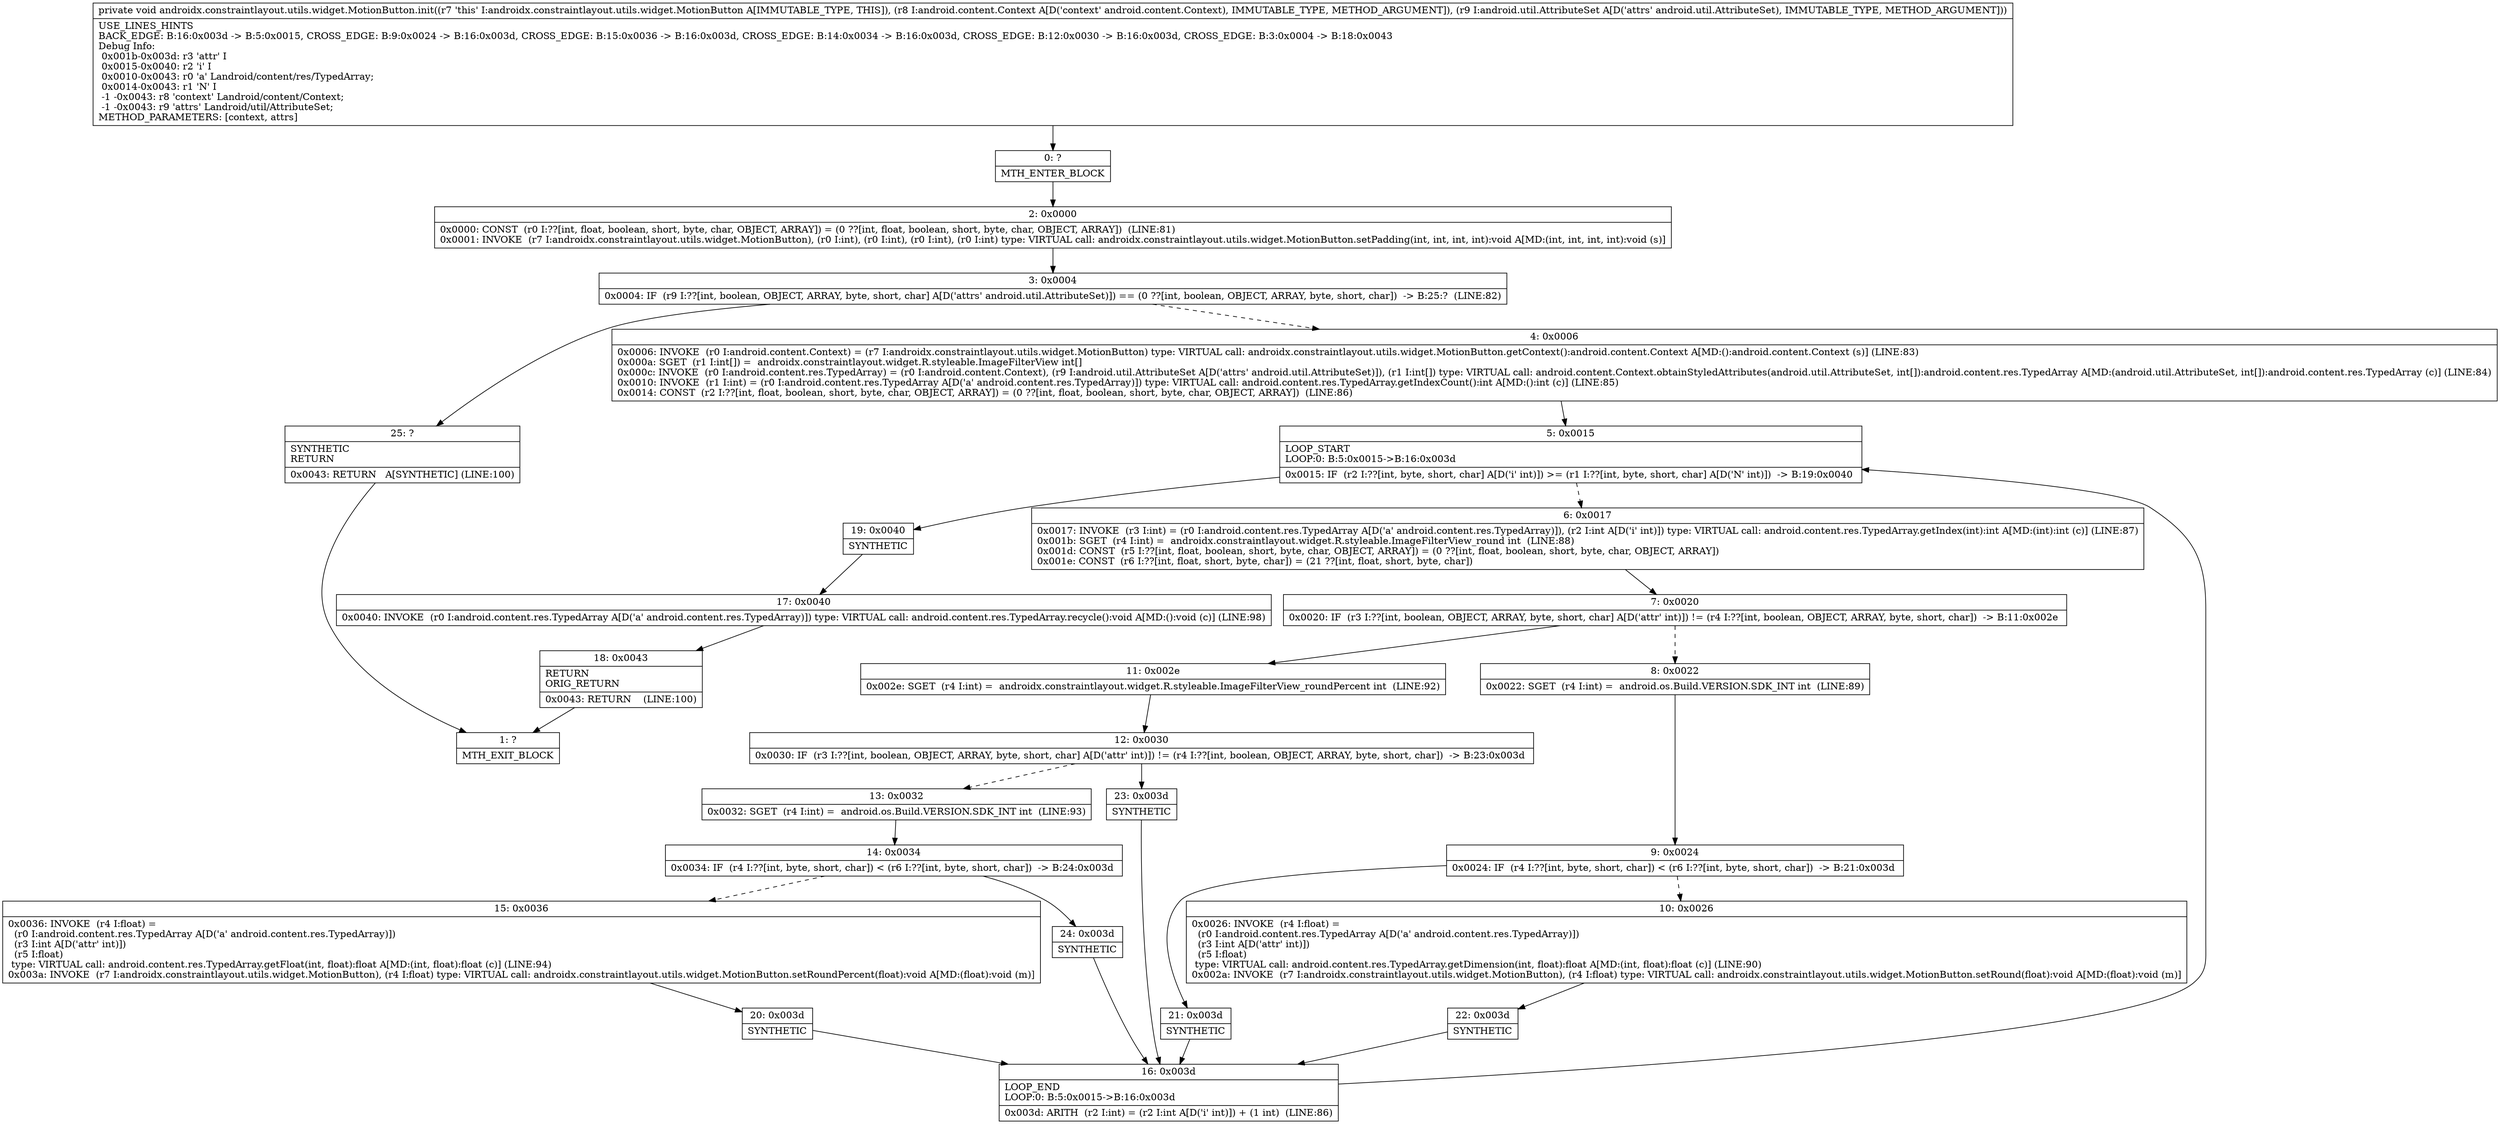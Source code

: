 digraph "CFG forandroidx.constraintlayout.utils.widget.MotionButton.init(Landroid\/content\/Context;Landroid\/util\/AttributeSet;)V" {
Node_0 [shape=record,label="{0\:\ ?|MTH_ENTER_BLOCK\l}"];
Node_2 [shape=record,label="{2\:\ 0x0000|0x0000: CONST  (r0 I:??[int, float, boolean, short, byte, char, OBJECT, ARRAY]) = (0 ??[int, float, boolean, short, byte, char, OBJECT, ARRAY])  (LINE:81)\l0x0001: INVOKE  (r7 I:androidx.constraintlayout.utils.widget.MotionButton), (r0 I:int), (r0 I:int), (r0 I:int), (r0 I:int) type: VIRTUAL call: androidx.constraintlayout.utils.widget.MotionButton.setPadding(int, int, int, int):void A[MD:(int, int, int, int):void (s)]\l}"];
Node_3 [shape=record,label="{3\:\ 0x0004|0x0004: IF  (r9 I:??[int, boolean, OBJECT, ARRAY, byte, short, char] A[D('attrs' android.util.AttributeSet)]) == (0 ??[int, boolean, OBJECT, ARRAY, byte, short, char])  \-\> B:25:?  (LINE:82)\l}"];
Node_4 [shape=record,label="{4\:\ 0x0006|0x0006: INVOKE  (r0 I:android.content.Context) = (r7 I:androidx.constraintlayout.utils.widget.MotionButton) type: VIRTUAL call: androidx.constraintlayout.utils.widget.MotionButton.getContext():android.content.Context A[MD:():android.content.Context (s)] (LINE:83)\l0x000a: SGET  (r1 I:int[]) =  androidx.constraintlayout.widget.R.styleable.ImageFilterView int[] \l0x000c: INVOKE  (r0 I:android.content.res.TypedArray) = (r0 I:android.content.Context), (r9 I:android.util.AttributeSet A[D('attrs' android.util.AttributeSet)]), (r1 I:int[]) type: VIRTUAL call: android.content.Context.obtainStyledAttributes(android.util.AttributeSet, int[]):android.content.res.TypedArray A[MD:(android.util.AttributeSet, int[]):android.content.res.TypedArray (c)] (LINE:84)\l0x0010: INVOKE  (r1 I:int) = (r0 I:android.content.res.TypedArray A[D('a' android.content.res.TypedArray)]) type: VIRTUAL call: android.content.res.TypedArray.getIndexCount():int A[MD:():int (c)] (LINE:85)\l0x0014: CONST  (r2 I:??[int, float, boolean, short, byte, char, OBJECT, ARRAY]) = (0 ??[int, float, boolean, short, byte, char, OBJECT, ARRAY])  (LINE:86)\l}"];
Node_5 [shape=record,label="{5\:\ 0x0015|LOOP_START\lLOOP:0: B:5:0x0015\-\>B:16:0x003d\l|0x0015: IF  (r2 I:??[int, byte, short, char] A[D('i' int)]) \>= (r1 I:??[int, byte, short, char] A[D('N' int)])  \-\> B:19:0x0040 \l}"];
Node_6 [shape=record,label="{6\:\ 0x0017|0x0017: INVOKE  (r3 I:int) = (r0 I:android.content.res.TypedArray A[D('a' android.content.res.TypedArray)]), (r2 I:int A[D('i' int)]) type: VIRTUAL call: android.content.res.TypedArray.getIndex(int):int A[MD:(int):int (c)] (LINE:87)\l0x001b: SGET  (r4 I:int) =  androidx.constraintlayout.widget.R.styleable.ImageFilterView_round int  (LINE:88)\l0x001d: CONST  (r5 I:??[int, float, boolean, short, byte, char, OBJECT, ARRAY]) = (0 ??[int, float, boolean, short, byte, char, OBJECT, ARRAY]) \l0x001e: CONST  (r6 I:??[int, float, short, byte, char]) = (21 ??[int, float, short, byte, char]) \l}"];
Node_7 [shape=record,label="{7\:\ 0x0020|0x0020: IF  (r3 I:??[int, boolean, OBJECT, ARRAY, byte, short, char] A[D('attr' int)]) != (r4 I:??[int, boolean, OBJECT, ARRAY, byte, short, char])  \-\> B:11:0x002e \l}"];
Node_8 [shape=record,label="{8\:\ 0x0022|0x0022: SGET  (r4 I:int) =  android.os.Build.VERSION.SDK_INT int  (LINE:89)\l}"];
Node_9 [shape=record,label="{9\:\ 0x0024|0x0024: IF  (r4 I:??[int, byte, short, char]) \< (r6 I:??[int, byte, short, char])  \-\> B:21:0x003d \l}"];
Node_10 [shape=record,label="{10\:\ 0x0026|0x0026: INVOKE  (r4 I:float) = \l  (r0 I:android.content.res.TypedArray A[D('a' android.content.res.TypedArray)])\l  (r3 I:int A[D('attr' int)])\l  (r5 I:float)\l type: VIRTUAL call: android.content.res.TypedArray.getDimension(int, float):float A[MD:(int, float):float (c)] (LINE:90)\l0x002a: INVOKE  (r7 I:androidx.constraintlayout.utils.widget.MotionButton), (r4 I:float) type: VIRTUAL call: androidx.constraintlayout.utils.widget.MotionButton.setRound(float):void A[MD:(float):void (m)]\l}"];
Node_22 [shape=record,label="{22\:\ 0x003d|SYNTHETIC\l}"];
Node_16 [shape=record,label="{16\:\ 0x003d|LOOP_END\lLOOP:0: B:5:0x0015\-\>B:16:0x003d\l|0x003d: ARITH  (r2 I:int) = (r2 I:int A[D('i' int)]) + (1 int)  (LINE:86)\l}"];
Node_21 [shape=record,label="{21\:\ 0x003d|SYNTHETIC\l}"];
Node_11 [shape=record,label="{11\:\ 0x002e|0x002e: SGET  (r4 I:int) =  androidx.constraintlayout.widget.R.styleable.ImageFilterView_roundPercent int  (LINE:92)\l}"];
Node_12 [shape=record,label="{12\:\ 0x0030|0x0030: IF  (r3 I:??[int, boolean, OBJECT, ARRAY, byte, short, char] A[D('attr' int)]) != (r4 I:??[int, boolean, OBJECT, ARRAY, byte, short, char])  \-\> B:23:0x003d \l}"];
Node_13 [shape=record,label="{13\:\ 0x0032|0x0032: SGET  (r4 I:int) =  android.os.Build.VERSION.SDK_INT int  (LINE:93)\l}"];
Node_14 [shape=record,label="{14\:\ 0x0034|0x0034: IF  (r4 I:??[int, byte, short, char]) \< (r6 I:??[int, byte, short, char])  \-\> B:24:0x003d \l}"];
Node_15 [shape=record,label="{15\:\ 0x0036|0x0036: INVOKE  (r4 I:float) = \l  (r0 I:android.content.res.TypedArray A[D('a' android.content.res.TypedArray)])\l  (r3 I:int A[D('attr' int)])\l  (r5 I:float)\l type: VIRTUAL call: android.content.res.TypedArray.getFloat(int, float):float A[MD:(int, float):float (c)] (LINE:94)\l0x003a: INVOKE  (r7 I:androidx.constraintlayout.utils.widget.MotionButton), (r4 I:float) type: VIRTUAL call: androidx.constraintlayout.utils.widget.MotionButton.setRoundPercent(float):void A[MD:(float):void (m)]\l}"];
Node_20 [shape=record,label="{20\:\ 0x003d|SYNTHETIC\l}"];
Node_24 [shape=record,label="{24\:\ 0x003d|SYNTHETIC\l}"];
Node_23 [shape=record,label="{23\:\ 0x003d|SYNTHETIC\l}"];
Node_19 [shape=record,label="{19\:\ 0x0040|SYNTHETIC\l}"];
Node_17 [shape=record,label="{17\:\ 0x0040|0x0040: INVOKE  (r0 I:android.content.res.TypedArray A[D('a' android.content.res.TypedArray)]) type: VIRTUAL call: android.content.res.TypedArray.recycle():void A[MD:():void (c)] (LINE:98)\l}"];
Node_18 [shape=record,label="{18\:\ 0x0043|RETURN\lORIG_RETURN\l|0x0043: RETURN    (LINE:100)\l}"];
Node_1 [shape=record,label="{1\:\ ?|MTH_EXIT_BLOCK\l}"];
Node_25 [shape=record,label="{25\:\ ?|SYNTHETIC\lRETURN\l|0x0043: RETURN   A[SYNTHETIC] (LINE:100)\l}"];
MethodNode[shape=record,label="{private void androidx.constraintlayout.utils.widget.MotionButton.init((r7 'this' I:androidx.constraintlayout.utils.widget.MotionButton A[IMMUTABLE_TYPE, THIS]), (r8 I:android.content.Context A[D('context' android.content.Context), IMMUTABLE_TYPE, METHOD_ARGUMENT]), (r9 I:android.util.AttributeSet A[D('attrs' android.util.AttributeSet), IMMUTABLE_TYPE, METHOD_ARGUMENT]))  | USE_LINES_HINTS\lBACK_EDGE: B:16:0x003d \-\> B:5:0x0015, CROSS_EDGE: B:9:0x0024 \-\> B:16:0x003d, CROSS_EDGE: B:15:0x0036 \-\> B:16:0x003d, CROSS_EDGE: B:14:0x0034 \-\> B:16:0x003d, CROSS_EDGE: B:12:0x0030 \-\> B:16:0x003d, CROSS_EDGE: B:3:0x0004 \-\> B:18:0x0043\lDebug Info:\l  0x001b\-0x003d: r3 'attr' I\l  0x0015\-0x0040: r2 'i' I\l  0x0010\-0x0043: r0 'a' Landroid\/content\/res\/TypedArray;\l  0x0014\-0x0043: r1 'N' I\l  \-1 \-0x0043: r8 'context' Landroid\/content\/Context;\l  \-1 \-0x0043: r9 'attrs' Landroid\/util\/AttributeSet;\lMETHOD_PARAMETERS: [context, attrs]\l}"];
MethodNode -> Node_0;Node_0 -> Node_2;
Node_2 -> Node_3;
Node_3 -> Node_4[style=dashed];
Node_3 -> Node_25;
Node_4 -> Node_5;
Node_5 -> Node_6[style=dashed];
Node_5 -> Node_19;
Node_6 -> Node_7;
Node_7 -> Node_8[style=dashed];
Node_7 -> Node_11;
Node_8 -> Node_9;
Node_9 -> Node_10[style=dashed];
Node_9 -> Node_21;
Node_10 -> Node_22;
Node_22 -> Node_16;
Node_16 -> Node_5;
Node_21 -> Node_16;
Node_11 -> Node_12;
Node_12 -> Node_13[style=dashed];
Node_12 -> Node_23;
Node_13 -> Node_14;
Node_14 -> Node_15[style=dashed];
Node_14 -> Node_24;
Node_15 -> Node_20;
Node_20 -> Node_16;
Node_24 -> Node_16;
Node_23 -> Node_16;
Node_19 -> Node_17;
Node_17 -> Node_18;
Node_18 -> Node_1;
Node_25 -> Node_1;
}

